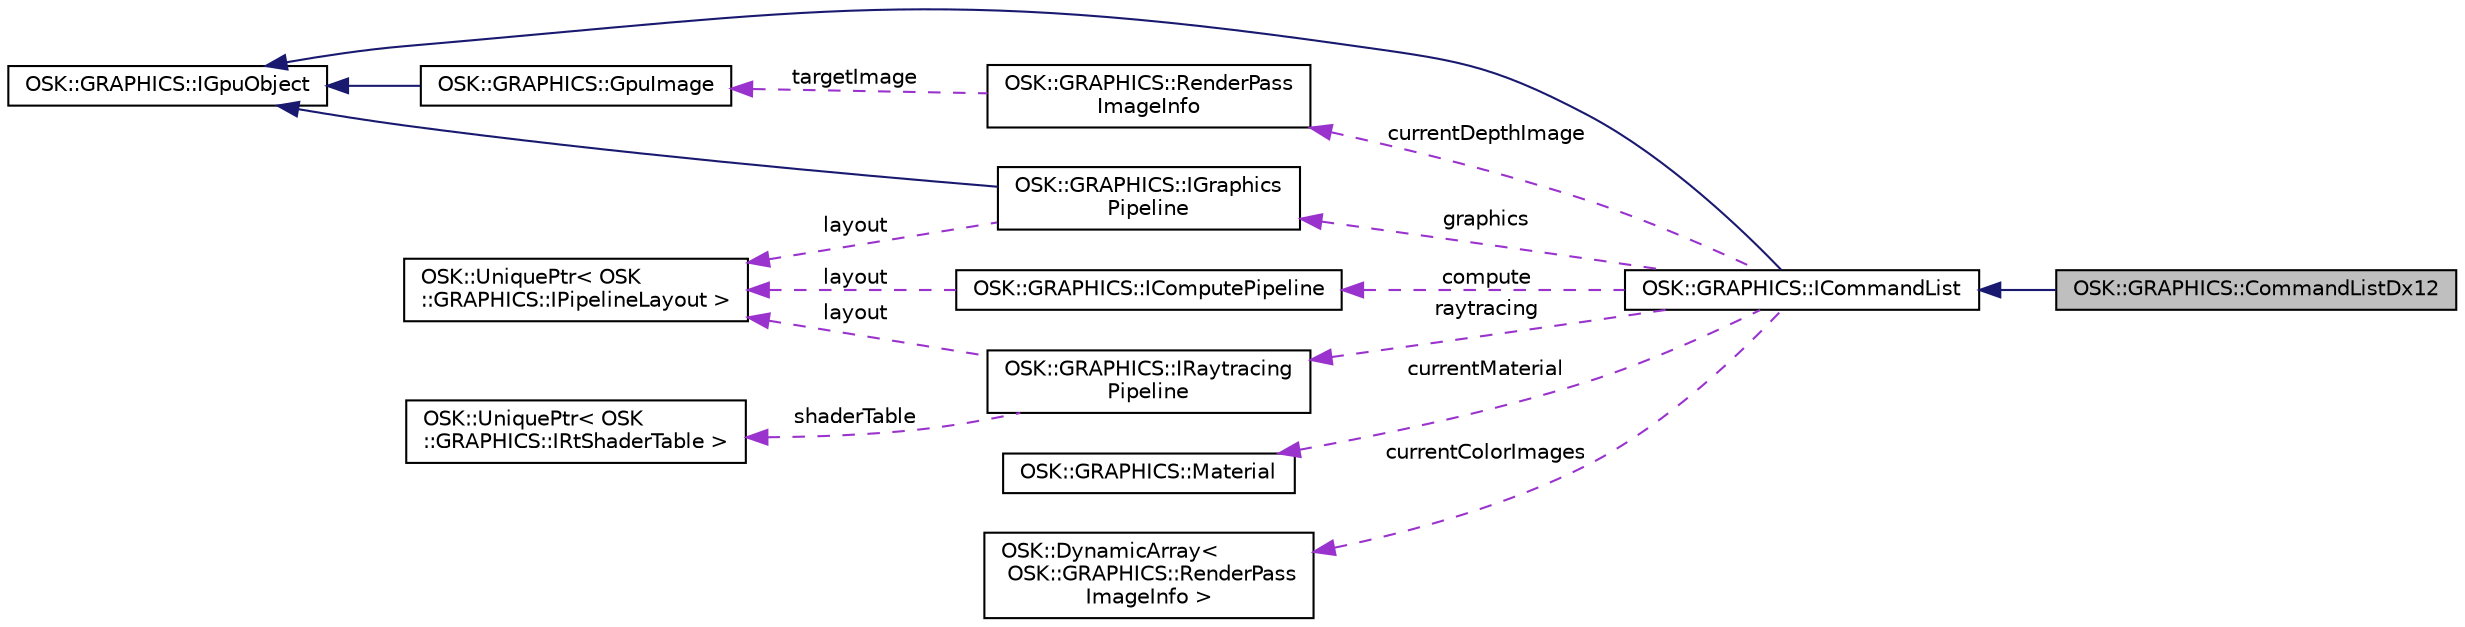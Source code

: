 digraph "OSK::GRAPHICS::CommandListDx12"
{
 // LATEX_PDF_SIZE
  edge [fontname="Helvetica",fontsize="10",labelfontname="Helvetica",labelfontsize="10"];
  node [fontname="Helvetica",fontsize="10",shape=record];
  rankdir="LR";
  Node1 [label="OSK::GRAPHICS::CommandListDx12",height=0.2,width=0.4,color="black", fillcolor="grey75", style="filled", fontcolor="black",tooltip="Una lista de comandos contiene una serie de comandos que serán enviados a la GPU para su ejecución...."];
  Node2 -> Node1 [dir="back",color="midnightblue",fontsize="10",style="solid",fontname="Helvetica"];
  Node2 [label="OSK::GRAPHICS::ICommandList",height=0.2,width=0.4,color="black", fillcolor="white", style="filled",URL="$class_o_s_k_1_1_g_r_a_p_h_i_c_s_1_1_i_command_list.html",tooltip="Una lista de comandos contiene una serie de comandos que serán enviados a la GPU para su ejecución."];
  Node3 -> Node2 [dir="back",color="midnightblue",fontsize="10",style="solid",fontname="Helvetica"];
  Node3 [label="OSK::GRAPHICS::IGpuObject",height=0.2,width=0.4,color="black", fillcolor="white", style="filled",URL="$class_o_s_k_1_1_g_r_a_p_h_i_c_s_1_1_i_gpu_object.html",tooltip="Interfaz común para los objetos almacenados en la CPU."];
  Node4 -> Node2 [dir="back",color="darkorchid3",fontsize="10",style="dashed",label=" graphics" ,fontname="Helvetica"];
  Node4 [label="OSK::GRAPHICS::IGraphics\lPipeline",height=0.2,width=0.4,color="black", fillcolor="white", style="filled",URL="$class_o_s_k_1_1_g_r_a_p_h_i_c_s_1_1_i_graphics_pipeline.html",tooltip="El graphics pipeline es el encargado de transformar los modelos 3D en una imagen final...."];
  Node3 -> Node4 [dir="back",color="midnightblue",fontsize="10",style="solid",fontname="Helvetica"];
  Node5 -> Node4 [dir="back",color="darkorchid3",fontsize="10",style="dashed",label=" layout" ,fontname="Helvetica"];
  Node5 [label="OSK::UniquePtr\< OSK\l::GRAPHICS::IPipelineLayout \>",height=0.2,width=0.4,color="black", fillcolor="white", style="filled",URL="$class_o_s_k_1_1_unique_ptr.html",tooltip=" "];
  Node6 -> Node2 [dir="back",color="darkorchid3",fontsize="10",style="dashed",label=" raytracing" ,fontname="Helvetica"];
  Node6 [label="OSK::GRAPHICS::IRaytracing\lPipeline",height=0.2,width=0.4,color="black", fillcolor="white", style="filled",URL="$class_o_s_k_1_1_g_r_a_p_h_i_c_s_1_1_i_raytracing_pipeline.html",tooltip="Pipeline para el renderizado usando trazado de rayos."];
  Node5 -> Node6 [dir="back",color="darkorchid3",fontsize="10",style="dashed",label=" layout" ,fontname="Helvetica"];
  Node7 -> Node6 [dir="back",color="darkorchid3",fontsize="10",style="dashed",label=" shaderTable" ,fontname="Helvetica"];
  Node7 [label="OSK::UniquePtr\< OSK\l::GRAPHICS::IRtShaderTable \>",height=0.2,width=0.4,color="black", fillcolor="white", style="filled",URL="$class_o_s_k_1_1_unique_ptr.html",tooltip=" "];
  Node8 -> Node2 [dir="back",color="darkorchid3",fontsize="10",style="dashed",label=" compute" ,fontname="Helvetica"];
  Node8 [label="OSK::GRAPHICS::IComputePipeline",height=0.2,width=0.4,color="black", fillcolor="white", style="filled",URL="$class_o_s_k_1_1_g_r_a_p_h_i_c_s_1_1_i_compute_pipeline.html",tooltip=" "];
  Node5 -> Node8 [dir="back",color="darkorchid3",fontsize="10",style="dashed",label=" layout" ,fontname="Helvetica"];
  Node9 -> Node2 [dir="back",color="darkorchid3",fontsize="10",style="dashed",label=" currentMaterial" ,fontname="Helvetica"];
  Node9 [label="OSK::GRAPHICS::Material",height=0.2,width=0.4,color="black", fillcolor="white", style="filled",URL="$class_o_s_k_1_1_g_r_a_p_h_i_c_s_1_1_material.html",tooltip="Un material define el comportamiento del renderizador con un objeto en concreto. Debe definirse el la..."];
  Node10 -> Node2 [dir="back",color="darkorchid3",fontsize="10",style="dashed",label=" currentColorImages" ,fontname="Helvetica"];
  Node10 [label="OSK::DynamicArray\<\l OSK::GRAPHICS::RenderPass\lImageInfo \>",height=0.2,width=0.4,color="black", fillcolor="white", style="filled",URL="$class_o_s_k_1_1_dynamic_array.html",tooltip=" "];
  Node11 -> Node2 [dir="back",color="darkorchid3",fontsize="10",style="dashed",label=" currentDepthImage" ,fontname="Helvetica"];
  Node11 [label="OSK::GRAPHICS::RenderPass\lImageInfo",height=0.2,width=0.4,color="black", fillcolor="white", style="filled",URL="$struct_o_s_k_1_1_g_r_a_p_h_i_c_s_1_1_render_pass_image_info.html",tooltip=" "];
  Node12 -> Node11 [dir="back",color="darkorchid3",fontsize="10",style="dashed",label=" targetImage" ,fontname="Helvetica"];
  Node12 [label="OSK::GRAPHICS::GpuImage",height=0.2,width=0.4,color="black", fillcolor="white", style="filled",URL="$class_o_s_k_1_1_g_r_a_p_h_i_c_s_1_1_gpu_image.html",tooltip="Representación interna de una imagen en la GPU."];
  Node3 -> Node12 [dir="back",color="midnightblue",fontsize="10",style="solid",fontname="Helvetica"];
}
